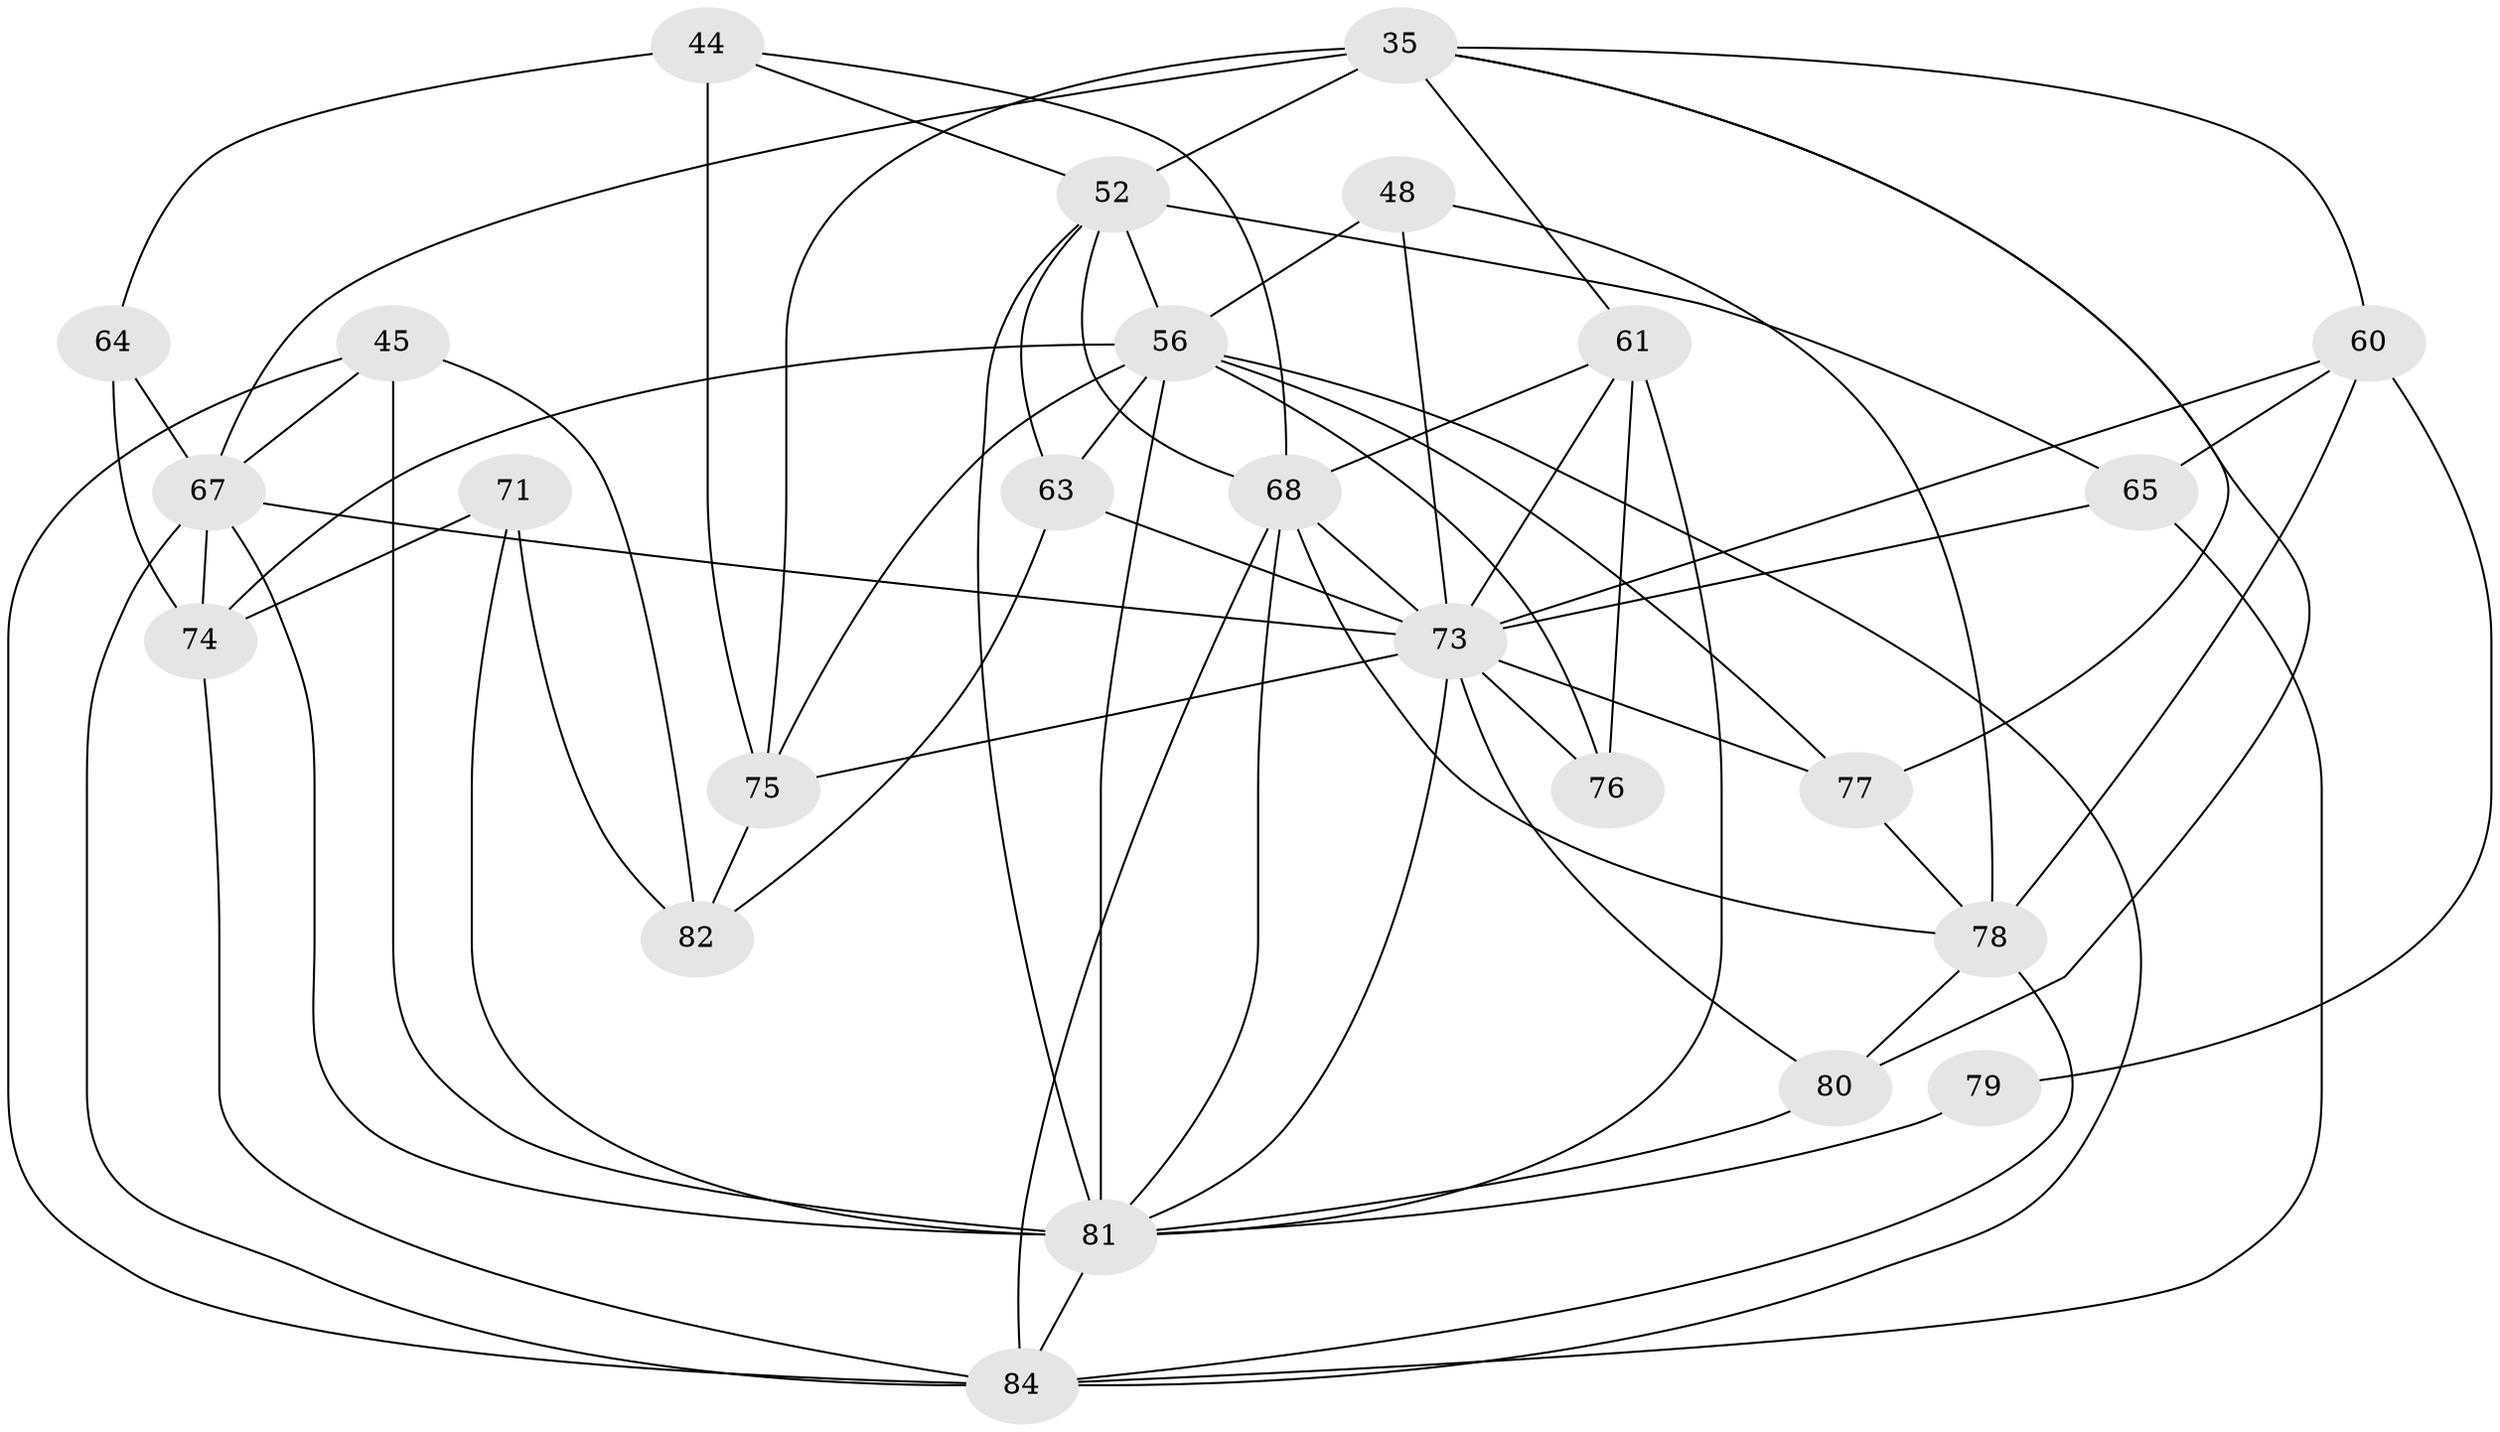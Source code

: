 // original degree distribution, {4: 1.0}
// Generated by graph-tools (version 1.1) at 2025/04/03/04/25 22:04:13]
// undirected, 25 vertices, 68 edges
graph export_dot {
graph [start="1"]
  node [color=gray90,style=filled];
  35 [super="+10"];
  44 [super="+32"];
  45;
  48;
  52 [super="+14+11+40"];
  56 [super="+3+31+17+51"];
  60 [super="+49"];
  61 [super="+39+55"];
  63 [super="+19"];
  64 [super="+20"];
  65 [super="+5+25+34"];
  67 [super="+58+27+43"];
  68 [super="+47"];
  71;
  73 [super="+33+57+66"];
  74 [super="+21+53"];
  75 [super="+46"];
  76;
  77;
  78 [super="+9+69"];
  79;
  80;
  81 [super="+30+36+70"];
  82 [super="+54"];
  84 [super="+83+72"];
  35 -- 61;
  35 -- 80;
  35 -- 60;
  35 -- 77;
  35 -- 52;
  35 -- 67 [weight=2];
  35 -- 75;
  44 -- 64 [weight=2];
  44 -- 75 [weight=2];
  44 -- 52;
  44 -- 68;
  45 -- 82;
  45 -- 84;
  45 -- 67;
  45 -- 81;
  48 -- 73;
  48 -- 78;
  48 -- 56 [weight=2];
  52 -- 65 [weight=3];
  52 -- 63 [weight=2];
  52 -- 81 [weight=2];
  52 -- 56 [weight=2];
  52 -- 68;
  56 -- 63 [weight=2];
  56 -- 74 [weight=4];
  56 -- 76;
  56 -- 77;
  56 -- 81 [weight=4];
  56 -- 84;
  56 -- 75;
  60 -- 79 [weight=2];
  60 -- 65 [weight=2];
  60 -- 78;
  60 -- 73 [weight=2];
  61 -- 76 [weight=2];
  61 -- 68;
  61 -- 81 [weight=3];
  61 -- 73;
  63 -- 82;
  63 -- 73;
  64 -- 74 [weight=3];
  64 -- 67;
  65 -- 84 [weight=3];
  65 -- 73 [weight=2];
  67 -- 84 [weight=4];
  67 -- 74 [weight=2];
  67 -- 81 [weight=3];
  67 -- 73;
  68 -- 84;
  68 -- 73 [weight=2];
  68 -- 81;
  68 -- 78;
  71 -- 82 [weight=2];
  71 -- 74;
  71 -- 81;
  73 -- 76;
  73 -- 81;
  73 -- 75 [weight=2];
  73 -- 77;
  73 -- 80;
  74 -- 84 [weight=2];
  75 -- 82 [weight=2];
  77 -- 78;
  78 -- 80;
  78 -- 84 [weight=3];
  79 -- 81 [weight=2];
  80 -- 81;
  81 -- 84;
}
